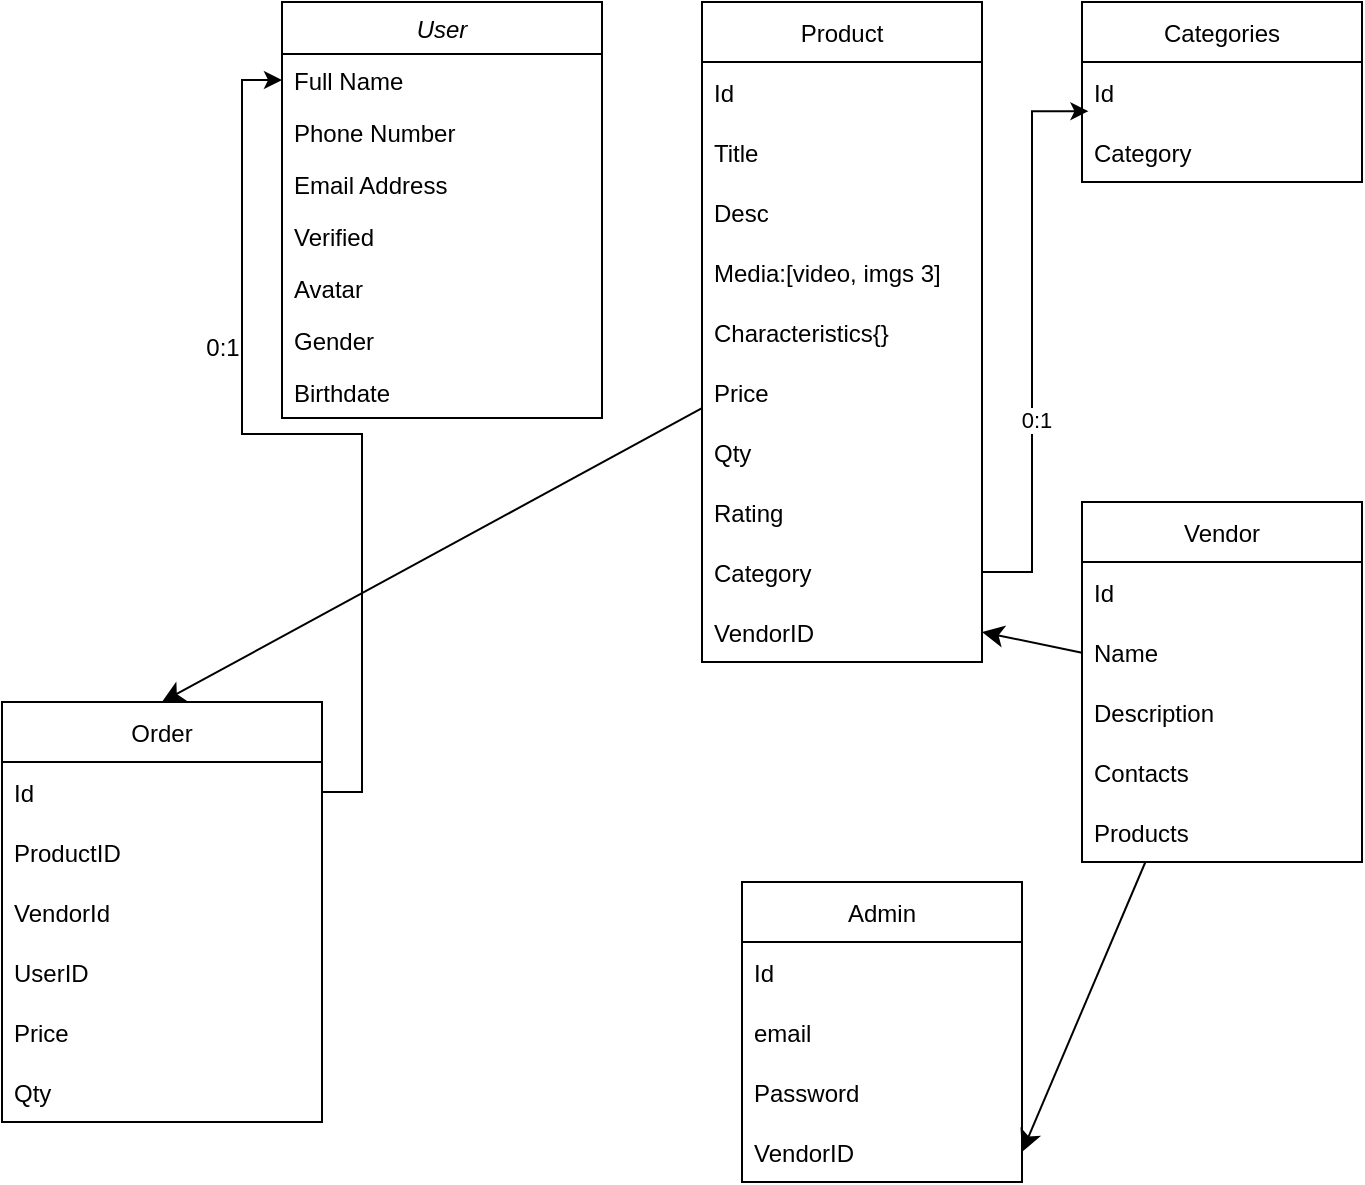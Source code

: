 <mxfile version="21.3.7" type="device">
  <diagram id="C5RBs43oDa-KdzZeNtuy" name="Page-1">
    <mxGraphModel dx="1120" dy="582" grid="1" gridSize="10" guides="1" tooltips="1" connect="1" arrows="1" fold="1" page="1" pageScale="1" pageWidth="827" pageHeight="1169" math="0" shadow="0">
      <root>
        <mxCell id="WIyWlLk6GJQsqaUBKTNV-0" />
        <mxCell id="WIyWlLk6GJQsqaUBKTNV-1" parent="WIyWlLk6GJQsqaUBKTNV-0" />
        <mxCell id="zkfFHV4jXpPFQw0GAbJ--0" value="User" style="swimlane;fontStyle=2;align=center;verticalAlign=top;childLayout=stackLayout;horizontal=1;startSize=26;horizontalStack=0;resizeParent=1;resizeLast=0;collapsible=1;marginBottom=0;rounded=0;shadow=0;strokeWidth=1;" parent="WIyWlLk6GJQsqaUBKTNV-1" vertex="1">
          <mxGeometry x="160" y="30" width="160" height="208" as="geometry">
            <mxRectangle x="160" y="30" width="160" height="26" as="alternateBounds" />
          </mxGeometry>
        </mxCell>
        <mxCell id="zkfFHV4jXpPFQw0GAbJ--1" value="Full Name" style="text;align=left;verticalAlign=top;spacingLeft=4;spacingRight=4;overflow=hidden;rotatable=0;points=[[0,0.5],[1,0.5]];portConstraint=eastwest;" parent="zkfFHV4jXpPFQw0GAbJ--0" vertex="1">
          <mxGeometry y="26" width="160" height="26" as="geometry" />
        </mxCell>
        <mxCell id="zkfFHV4jXpPFQw0GAbJ--2" value="Phone Number" style="text;align=left;verticalAlign=top;spacingLeft=4;spacingRight=4;overflow=hidden;rotatable=0;points=[[0,0.5],[1,0.5]];portConstraint=eastwest;rounded=0;shadow=0;html=0;" parent="zkfFHV4jXpPFQw0GAbJ--0" vertex="1">
          <mxGeometry y="52" width="160" height="26" as="geometry" />
        </mxCell>
        <mxCell id="zkfFHV4jXpPFQw0GAbJ--3" value="Email Address" style="text;align=left;verticalAlign=top;spacingLeft=4;spacingRight=4;overflow=hidden;rotatable=0;points=[[0,0.5],[1,0.5]];portConstraint=eastwest;rounded=0;shadow=0;html=0;" parent="zkfFHV4jXpPFQw0GAbJ--0" vertex="1">
          <mxGeometry y="78" width="160" height="26" as="geometry" />
        </mxCell>
        <mxCell id="UWFYI-HfLwwewzG3ueMh-0" value="Verified" style="text;align=left;verticalAlign=top;spacingLeft=4;spacingRight=4;overflow=hidden;rotatable=0;points=[[0,0.5],[1,0.5]];portConstraint=eastwest;rounded=0;shadow=0;html=0;" parent="zkfFHV4jXpPFQw0GAbJ--0" vertex="1">
          <mxGeometry y="104" width="160" height="26" as="geometry" />
        </mxCell>
        <mxCell id="PSs4RV5PEbSEXWFZv4P2-7" value="Avatar" style="text;align=left;verticalAlign=top;spacingLeft=4;spacingRight=4;overflow=hidden;rotatable=0;points=[[0,0.5],[1,0.5]];portConstraint=eastwest;rounded=0;shadow=0;html=0;" vertex="1" parent="zkfFHV4jXpPFQw0GAbJ--0">
          <mxGeometry y="130" width="160" height="26" as="geometry" />
        </mxCell>
        <mxCell id="PSs4RV5PEbSEXWFZv4P2-8" value="Gender" style="text;align=left;verticalAlign=top;spacingLeft=4;spacingRight=4;overflow=hidden;rotatable=0;points=[[0,0.5],[1,0.5]];portConstraint=eastwest;rounded=0;shadow=0;html=0;" vertex="1" parent="zkfFHV4jXpPFQw0GAbJ--0">
          <mxGeometry y="156" width="160" height="26" as="geometry" />
        </mxCell>
        <mxCell id="PSs4RV5PEbSEXWFZv4P2-9" value="Birthdate" style="text;align=left;verticalAlign=top;spacingLeft=4;spacingRight=4;overflow=hidden;rotatable=0;points=[[0,0.5],[1,0.5]];portConstraint=eastwest;rounded=0;shadow=0;html=0;" vertex="1" parent="zkfFHV4jXpPFQw0GAbJ--0">
          <mxGeometry y="182" width="160" height="26" as="geometry" />
        </mxCell>
        <mxCell id="PSs4RV5PEbSEXWFZv4P2-20" style="edgeStyle=none;curved=1;rounded=0;orthogonalLoop=1;jettySize=auto;html=1;entryX=0.5;entryY=0;entryDx=0;entryDy=0;fontSize=12;startSize=8;endSize=8;" edge="1" parent="WIyWlLk6GJQsqaUBKTNV-1" source="UWFYI-HfLwwewzG3ueMh-6" target="UWFYI-HfLwwewzG3ueMh-15">
          <mxGeometry relative="1" as="geometry" />
        </mxCell>
        <mxCell id="UWFYI-HfLwwewzG3ueMh-6" value="Product" style="swimlane;fontStyle=0;childLayout=stackLayout;horizontal=1;startSize=30;horizontalStack=0;resizeParent=1;resizeParentMax=0;resizeLast=0;collapsible=1;marginBottom=0;" parent="WIyWlLk6GJQsqaUBKTNV-1" vertex="1">
          <mxGeometry x="370" y="30" width="140" height="330" as="geometry" />
        </mxCell>
        <mxCell id="UWFYI-HfLwwewzG3ueMh-7" value="Id" style="text;strokeColor=none;fillColor=none;align=left;verticalAlign=middle;spacingLeft=4;spacingRight=4;overflow=hidden;points=[[0,0.5],[1,0.5]];portConstraint=eastwest;rotatable=0;" parent="UWFYI-HfLwwewzG3ueMh-6" vertex="1">
          <mxGeometry y="30" width="140" height="30" as="geometry" />
        </mxCell>
        <mxCell id="UWFYI-HfLwwewzG3ueMh-8" value="Title" style="text;strokeColor=none;fillColor=none;align=left;verticalAlign=middle;spacingLeft=4;spacingRight=4;overflow=hidden;points=[[0,0.5],[1,0.5]];portConstraint=eastwest;rotatable=0;" parent="UWFYI-HfLwwewzG3ueMh-6" vertex="1">
          <mxGeometry y="60" width="140" height="30" as="geometry" />
        </mxCell>
        <mxCell id="UWFYI-HfLwwewzG3ueMh-9" value="Desc" style="text;strokeColor=none;fillColor=none;align=left;verticalAlign=middle;spacingLeft=4;spacingRight=4;overflow=hidden;points=[[0,0.5],[1,0.5]];portConstraint=eastwest;rotatable=0;" parent="UWFYI-HfLwwewzG3ueMh-6" vertex="1">
          <mxGeometry y="90" width="140" height="30" as="geometry" />
        </mxCell>
        <mxCell id="UWFYI-HfLwwewzG3ueMh-10" value="Media:[video, imgs 3]" style="text;strokeColor=none;fillColor=none;align=left;verticalAlign=middle;spacingLeft=4;spacingRight=4;overflow=hidden;points=[[0,0.5],[1,0.5]];portConstraint=eastwest;rotatable=0;" parent="UWFYI-HfLwwewzG3ueMh-6" vertex="1">
          <mxGeometry y="120" width="140" height="30" as="geometry" />
        </mxCell>
        <mxCell id="PSs4RV5PEbSEXWFZv4P2-6" value="Characteristics{}" style="text;strokeColor=none;fillColor=none;align=left;verticalAlign=middle;spacingLeft=4;spacingRight=4;overflow=hidden;points=[[0,0.5],[1,0.5]];portConstraint=eastwest;rotatable=0;" vertex="1" parent="UWFYI-HfLwwewzG3ueMh-6">
          <mxGeometry y="150" width="140" height="30" as="geometry" />
        </mxCell>
        <mxCell id="UWFYI-HfLwwewzG3ueMh-11" value="Price    " style="text;strokeColor=none;fillColor=none;align=left;verticalAlign=middle;spacingLeft=4;spacingRight=4;overflow=hidden;points=[[0,0.5],[1,0.5]];portConstraint=eastwest;rotatable=0;" parent="UWFYI-HfLwwewzG3ueMh-6" vertex="1">
          <mxGeometry y="180" width="140" height="30" as="geometry" />
        </mxCell>
        <mxCell id="UWFYI-HfLwwewzG3ueMh-12" value="Qty" style="text;strokeColor=none;fillColor=none;align=left;verticalAlign=middle;spacingLeft=4;spacingRight=4;overflow=hidden;points=[[0,0.5],[1,0.5]];portConstraint=eastwest;rotatable=0;" parent="UWFYI-HfLwwewzG3ueMh-6" vertex="1">
          <mxGeometry y="210" width="140" height="30" as="geometry" />
        </mxCell>
        <mxCell id="UWFYI-HfLwwewzG3ueMh-13" value="Rating" style="text;strokeColor=none;fillColor=none;align=left;verticalAlign=middle;spacingLeft=4;spacingRight=4;overflow=hidden;points=[[0,0.5],[1,0.5]];portConstraint=eastwest;rotatable=0;" parent="UWFYI-HfLwwewzG3ueMh-6" vertex="1">
          <mxGeometry y="240" width="140" height="30" as="geometry" />
        </mxCell>
        <mxCell id="UWFYI-HfLwwewzG3ueMh-14" value="Category" style="text;strokeColor=none;fillColor=none;align=left;verticalAlign=middle;spacingLeft=4;spacingRight=4;overflow=hidden;points=[[0,0.5],[1,0.5]];portConstraint=eastwest;rotatable=0;" parent="UWFYI-HfLwwewzG3ueMh-6" vertex="1">
          <mxGeometry y="270" width="140" height="30" as="geometry" />
        </mxCell>
        <mxCell id="PSs4RV5PEbSEXWFZv4P2-0" value="VendorID" style="text;strokeColor=none;fillColor=none;align=left;verticalAlign=middle;spacingLeft=4;spacingRight=4;overflow=hidden;points=[[0,0.5],[1,0.5]];portConstraint=eastwest;rotatable=0;" vertex="1" parent="UWFYI-HfLwwewzG3ueMh-6">
          <mxGeometry y="300" width="140" height="30" as="geometry" />
        </mxCell>
        <mxCell id="UWFYI-HfLwwewzG3ueMh-15" value="Order" style="swimlane;fontStyle=0;childLayout=stackLayout;horizontal=1;startSize=30;horizontalStack=0;resizeParent=1;resizeParentMax=0;resizeLast=0;collapsible=1;marginBottom=0;" parent="WIyWlLk6GJQsqaUBKTNV-1" vertex="1">
          <mxGeometry x="20" y="380" width="160" height="210" as="geometry" />
        </mxCell>
        <mxCell id="UWFYI-HfLwwewzG3ueMh-16" value="Id" style="text;strokeColor=none;fillColor=none;align=left;verticalAlign=middle;spacingLeft=4;spacingRight=4;overflow=hidden;points=[[0,0.5],[1,0.5]];portConstraint=eastwest;rotatable=0;" parent="UWFYI-HfLwwewzG3ueMh-15" vertex="1">
          <mxGeometry y="30" width="160" height="30" as="geometry" />
        </mxCell>
        <mxCell id="UWFYI-HfLwwewzG3ueMh-17" value="ProductID" style="text;strokeColor=none;fillColor=none;align=left;verticalAlign=middle;spacingLeft=4;spacingRight=4;overflow=hidden;points=[[0,0.5],[1,0.5]];portConstraint=eastwest;rotatable=0;" parent="UWFYI-HfLwwewzG3ueMh-15" vertex="1">
          <mxGeometry y="60" width="160" height="30" as="geometry" />
        </mxCell>
        <mxCell id="PSs4RV5PEbSEXWFZv4P2-10" value="VendorId" style="text;strokeColor=none;fillColor=none;align=left;verticalAlign=middle;spacingLeft=4;spacingRight=4;overflow=hidden;points=[[0,0.5],[1,0.5]];portConstraint=eastwest;rotatable=0;" vertex="1" parent="UWFYI-HfLwwewzG3ueMh-15">
          <mxGeometry y="90" width="160" height="30" as="geometry" />
        </mxCell>
        <mxCell id="UWFYI-HfLwwewzG3ueMh-24" value="UserID" style="text;strokeColor=none;fillColor=none;align=left;verticalAlign=middle;spacingLeft=4;spacingRight=4;overflow=hidden;points=[[0,0.5],[1,0.5]];portConstraint=eastwest;rotatable=0;" parent="UWFYI-HfLwwewzG3ueMh-15" vertex="1">
          <mxGeometry y="120" width="160" height="30" as="geometry" />
        </mxCell>
        <mxCell id="UWFYI-HfLwwewzG3ueMh-25" value="Price" style="text;strokeColor=none;fillColor=none;align=left;verticalAlign=middle;spacingLeft=4;spacingRight=4;overflow=hidden;points=[[0,0.5],[1,0.5]];portConstraint=eastwest;rotatable=0;" parent="UWFYI-HfLwwewzG3ueMh-15" vertex="1">
          <mxGeometry y="150" width="160" height="30" as="geometry" />
        </mxCell>
        <mxCell id="UWFYI-HfLwwewzG3ueMh-26" value="Qty" style="text;strokeColor=none;fillColor=none;align=left;verticalAlign=middle;spacingLeft=4;spacingRight=4;overflow=hidden;points=[[0,0.5],[1,0.5]];portConstraint=eastwest;rotatable=0;" parent="UWFYI-HfLwwewzG3ueMh-15" vertex="1">
          <mxGeometry y="180" width="160" height="30" as="geometry" />
        </mxCell>
        <mxCell id="UWFYI-HfLwwewzG3ueMh-27" style="edgeStyle=orthogonalEdgeStyle;rounded=0;orthogonalLoop=1;jettySize=auto;html=1;entryX=0;entryY=0.5;entryDx=0;entryDy=0;" parent="WIyWlLk6GJQsqaUBKTNV-1" source="UWFYI-HfLwwewzG3ueMh-16" target="zkfFHV4jXpPFQw0GAbJ--1" edge="1">
          <mxGeometry relative="1" as="geometry" />
        </mxCell>
        <mxCell id="UWFYI-HfLwwewzG3ueMh-29" value="0:1" style="text;html=1;align=center;verticalAlign=middle;resizable=0;points=[];autosize=1;strokeColor=none;fillColor=none;" parent="WIyWlLk6GJQsqaUBKTNV-1" vertex="1">
          <mxGeometry x="110" y="188" width="40" height="30" as="geometry" />
        </mxCell>
        <mxCell id="UWFYI-HfLwwewzG3ueMh-33" value="Categories" style="swimlane;fontStyle=0;childLayout=stackLayout;horizontal=1;startSize=30;horizontalStack=0;resizeParent=1;resizeParentMax=0;resizeLast=0;collapsible=1;marginBottom=0;" parent="WIyWlLk6GJQsqaUBKTNV-1" vertex="1">
          <mxGeometry x="560" y="30" width="140" height="90" as="geometry" />
        </mxCell>
        <mxCell id="UWFYI-HfLwwewzG3ueMh-34" value="Id" style="text;strokeColor=none;fillColor=none;align=left;verticalAlign=middle;spacingLeft=4;spacingRight=4;overflow=hidden;points=[[0,0.5],[1,0.5]];portConstraint=eastwest;rotatable=0;" parent="UWFYI-HfLwwewzG3ueMh-33" vertex="1">
          <mxGeometry y="30" width="140" height="30" as="geometry" />
        </mxCell>
        <mxCell id="UWFYI-HfLwwewzG3ueMh-35" value="Category" style="text;strokeColor=none;fillColor=none;align=left;verticalAlign=middle;spacingLeft=4;spacingRight=4;overflow=hidden;points=[[0,0.5],[1,0.5]];portConstraint=eastwest;rotatable=0;" parent="UWFYI-HfLwwewzG3ueMh-33" vertex="1">
          <mxGeometry y="60" width="140" height="30" as="geometry" />
        </mxCell>
        <mxCell id="UWFYI-HfLwwewzG3ueMh-36" style="edgeStyle=orthogonalEdgeStyle;rounded=0;orthogonalLoop=1;jettySize=auto;html=1;entryX=0.023;entryY=0.82;entryDx=0;entryDy=0;entryPerimeter=0;" parent="WIyWlLk6GJQsqaUBKTNV-1" source="UWFYI-HfLwwewzG3ueMh-14" target="UWFYI-HfLwwewzG3ueMh-34" edge="1">
          <mxGeometry relative="1" as="geometry" />
        </mxCell>
        <mxCell id="UWFYI-HfLwwewzG3ueMh-37" value="0:1" style="edgeLabel;html=1;align=center;verticalAlign=middle;resizable=0;points=[];" parent="UWFYI-HfLwwewzG3ueMh-36" vertex="1" connectable="0">
          <mxGeometry x="-0.289" y="-3" relative="1" as="geometry">
            <mxPoint x="-1" as="offset" />
          </mxGeometry>
        </mxCell>
        <mxCell id="PSs4RV5PEbSEXWFZv4P2-26" style="edgeStyle=none;curved=1;rounded=0;orthogonalLoop=1;jettySize=auto;html=1;entryX=1;entryY=0.5;entryDx=0;entryDy=0;fontSize=12;startSize=8;endSize=8;" edge="1" parent="WIyWlLk6GJQsqaUBKTNV-1" source="PSs4RV5PEbSEXWFZv4P2-1" target="PSs4RV5PEbSEXWFZv4P2-0">
          <mxGeometry relative="1" as="geometry" />
        </mxCell>
        <mxCell id="PSs4RV5PEbSEXWFZv4P2-33" style="edgeStyle=none;curved=1;rounded=0;orthogonalLoop=1;jettySize=auto;html=1;entryX=1;entryY=0.5;entryDx=0;entryDy=0;fontSize=12;startSize=8;endSize=8;" edge="1" parent="WIyWlLk6GJQsqaUBKTNV-1" source="PSs4RV5PEbSEXWFZv4P2-1" target="PSs4RV5PEbSEXWFZv4P2-31">
          <mxGeometry relative="1" as="geometry" />
        </mxCell>
        <mxCell id="PSs4RV5PEbSEXWFZv4P2-1" value="Vendor" style="swimlane;fontStyle=0;childLayout=stackLayout;horizontal=1;startSize=30;horizontalStack=0;resizeParent=1;resizeParentMax=0;resizeLast=0;collapsible=1;marginBottom=0;" vertex="1" parent="WIyWlLk6GJQsqaUBKTNV-1">
          <mxGeometry x="560" y="280" width="140" height="180" as="geometry" />
        </mxCell>
        <mxCell id="PSs4RV5PEbSEXWFZv4P2-2" value="Id" style="text;strokeColor=none;fillColor=none;align=left;verticalAlign=middle;spacingLeft=4;spacingRight=4;overflow=hidden;points=[[0,0.5],[1,0.5]];portConstraint=eastwest;rotatable=0;" vertex="1" parent="PSs4RV5PEbSEXWFZv4P2-1">
          <mxGeometry y="30" width="140" height="30" as="geometry" />
        </mxCell>
        <mxCell id="PSs4RV5PEbSEXWFZv4P2-3" value="Name" style="text;strokeColor=none;fillColor=none;align=left;verticalAlign=middle;spacingLeft=4;spacingRight=4;overflow=hidden;points=[[0,0.5],[1,0.5]];portConstraint=eastwest;rotatable=0;" vertex="1" parent="PSs4RV5PEbSEXWFZv4P2-1">
          <mxGeometry y="60" width="140" height="30" as="geometry" />
        </mxCell>
        <mxCell id="PSs4RV5PEbSEXWFZv4P2-4" value="Description" style="text;strokeColor=none;fillColor=none;align=left;verticalAlign=middle;spacingLeft=4;spacingRight=4;overflow=hidden;points=[[0,0.5],[1,0.5]];portConstraint=eastwest;rotatable=0;" vertex="1" parent="PSs4RV5PEbSEXWFZv4P2-1">
          <mxGeometry y="90" width="140" height="30" as="geometry" />
        </mxCell>
        <mxCell id="PSs4RV5PEbSEXWFZv4P2-5" value="Contacts" style="text;strokeColor=none;fillColor=none;align=left;verticalAlign=middle;spacingLeft=4;spacingRight=4;overflow=hidden;points=[[0,0.5],[1,0.5]];portConstraint=eastwest;rotatable=0;" vertex="1" parent="PSs4RV5PEbSEXWFZv4P2-1">
          <mxGeometry y="120" width="140" height="30" as="geometry" />
        </mxCell>
        <mxCell id="PSs4RV5PEbSEXWFZv4P2-21" value="Products" style="text;strokeColor=none;fillColor=none;align=left;verticalAlign=middle;spacingLeft=4;spacingRight=4;overflow=hidden;points=[[0,0.5],[1,0.5]];portConstraint=eastwest;rotatable=0;" vertex="1" parent="PSs4RV5PEbSEXWFZv4P2-1">
          <mxGeometry y="150" width="140" height="30" as="geometry" />
        </mxCell>
        <mxCell id="PSs4RV5PEbSEXWFZv4P2-27" value="Admin" style="swimlane;fontStyle=0;childLayout=stackLayout;horizontal=1;startSize=30;horizontalStack=0;resizeParent=1;resizeParentMax=0;resizeLast=0;collapsible=1;marginBottom=0;" vertex="1" parent="WIyWlLk6GJQsqaUBKTNV-1">
          <mxGeometry x="390" y="470" width="140" height="150" as="geometry" />
        </mxCell>
        <mxCell id="PSs4RV5PEbSEXWFZv4P2-28" value="Id" style="text;strokeColor=none;fillColor=none;align=left;verticalAlign=middle;spacingLeft=4;spacingRight=4;overflow=hidden;points=[[0,0.5],[1,0.5]];portConstraint=eastwest;rotatable=0;" vertex="1" parent="PSs4RV5PEbSEXWFZv4P2-27">
          <mxGeometry y="30" width="140" height="30" as="geometry" />
        </mxCell>
        <mxCell id="PSs4RV5PEbSEXWFZv4P2-29" value="email" style="text;strokeColor=none;fillColor=none;align=left;verticalAlign=middle;spacingLeft=4;spacingRight=4;overflow=hidden;points=[[0,0.5],[1,0.5]];portConstraint=eastwest;rotatable=0;" vertex="1" parent="PSs4RV5PEbSEXWFZv4P2-27">
          <mxGeometry y="60" width="140" height="30" as="geometry" />
        </mxCell>
        <mxCell id="PSs4RV5PEbSEXWFZv4P2-30" value="Password" style="text;strokeColor=none;fillColor=none;align=left;verticalAlign=middle;spacingLeft=4;spacingRight=4;overflow=hidden;points=[[0,0.5],[1,0.5]];portConstraint=eastwest;rotatable=0;" vertex="1" parent="PSs4RV5PEbSEXWFZv4P2-27">
          <mxGeometry y="90" width="140" height="30" as="geometry" />
        </mxCell>
        <mxCell id="PSs4RV5PEbSEXWFZv4P2-31" value="VendorID" style="text;strokeColor=none;fillColor=none;align=left;verticalAlign=middle;spacingLeft=4;spacingRight=4;overflow=hidden;points=[[0,0.5],[1,0.5]];portConstraint=eastwest;rotatable=0;" vertex="1" parent="PSs4RV5PEbSEXWFZv4P2-27">
          <mxGeometry y="120" width="140" height="30" as="geometry" />
        </mxCell>
      </root>
    </mxGraphModel>
  </diagram>
</mxfile>
